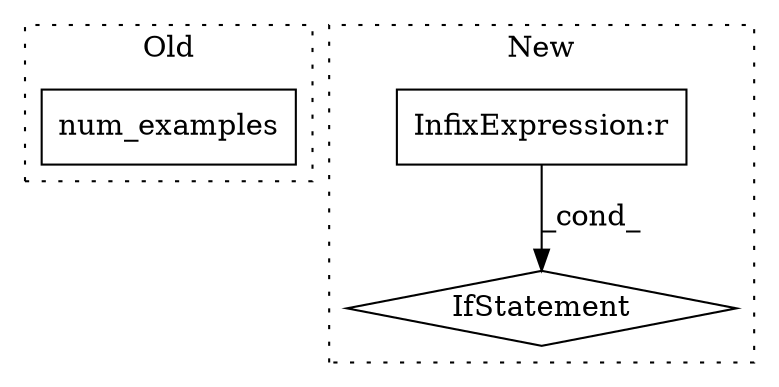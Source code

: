 digraph G {
subgraph cluster0 {
1 [label="num_examples" a="32" s="2953" l="14" shape="box"];
label = "Old";
style="dotted";
}
subgraph cluster1 {
2 [label="IfStatement" a="25" s="1805,1868" l="4,2" shape="diamond"];
3 [label="InfixExpression:r" a="27" s="1823" l="4" shape="box"];
label = "New";
style="dotted";
}
3 -> 2 [label="_cond_"];
}